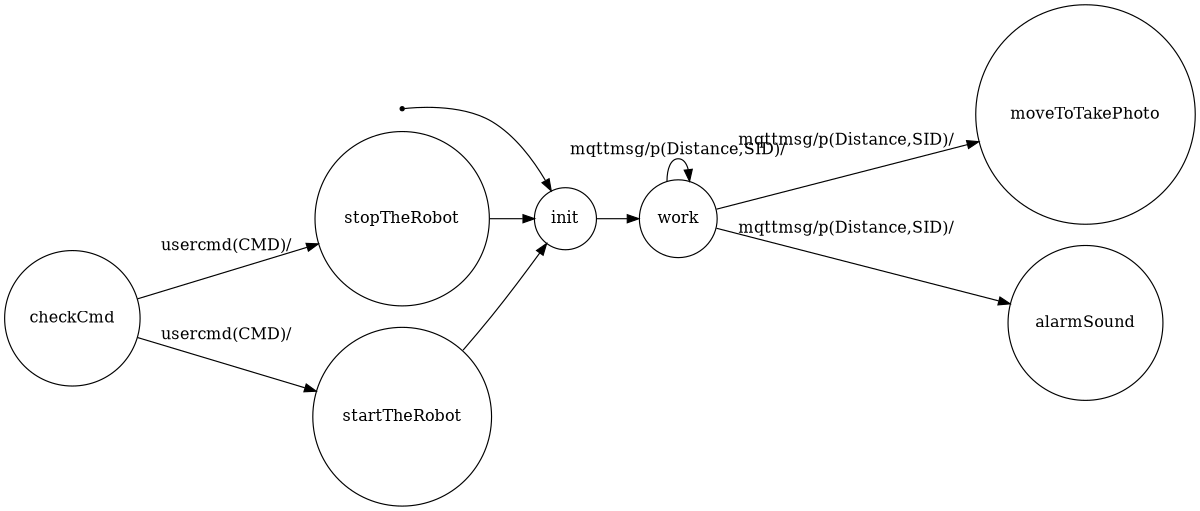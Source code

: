 /*
*
* A GraphViz DOT FSM description 
* Please use a GraphViz visualizer (like http://www.webgraphviz.com)
* 
* Generated by AM,NC,RM
*  
*/
 
digraph finite_state_machine {
  	rankdir=LR;
  	size="8,5"
  	node [shape = point]; iniziale;
  	node [shape = doublecircle]; 
  	node [shape = circle];
  	iniziale -> init [label = ""];
  	
  	
  	init -> work [ label = ""];
  	
  	work -> moveToTakePhoto [ label = "mqttmsg/p(Distance,SID)/"];
  	work -> alarmSound [ label = "mqttmsg/p(Distance,SID)/"];
  	work -> work [ label = "mqttmsg/p(Distance,SID)/"];
  	
  	checkCmd -> stopTheRobot [ label = "usercmd(CMD)/"];
  	checkCmd -> startTheRobot [ label = "usercmd(CMD)/"];
  	
  	startTheRobot -> init [ label = ""];
  	
  	stopTheRobot -> init [ label = ""];
}